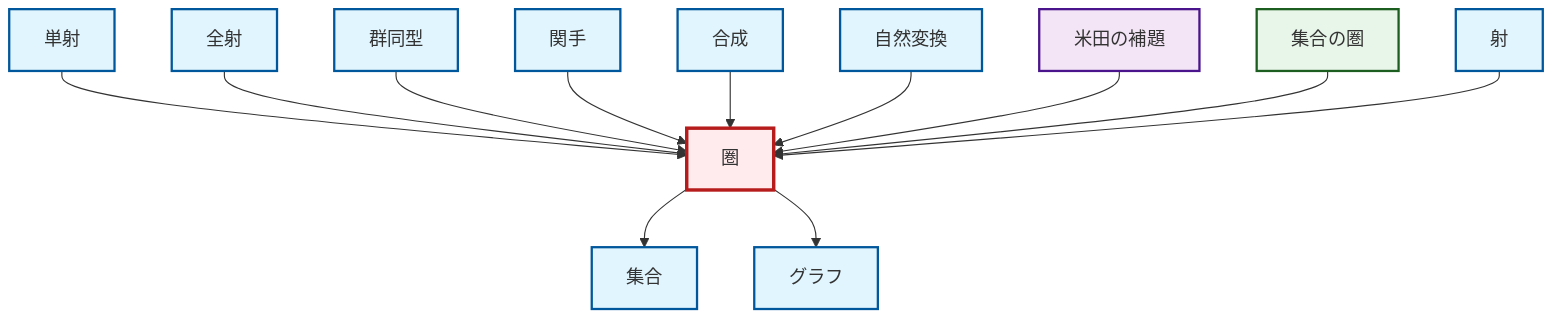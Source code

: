 graph TD
    classDef definition fill:#e1f5fe,stroke:#01579b,stroke-width:2px
    classDef theorem fill:#f3e5f5,stroke:#4a148c,stroke-width:2px
    classDef axiom fill:#fff3e0,stroke:#e65100,stroke-width:2px
    classDef example fill:#e8f5e9,stroke:#1b5e20,stroke-width:2px
    classDef current fill:#ffebee,stroke:#b71c1c,stroke-width:3px
    def-composition["合成"]:::definition
    def-monomorphism["単射"]:::definition
    def-graph["グラフ"]:::definition
    def-functor["関手"]:::definition
    def-morphism["射"]:::definition
    def-isomorphism["群同型"]:::definition
    thm-yoneda["米田の補題"]:::theorem
    ex-set-category["集合の圏"]:::example
    def-natural-transformation["自然変換"]:::definition
    def-category["圏"]:::definition
    def-epimorphism["全射"]:::definition
    def-set["集合"]:::definition
    def-monomorphism --> def-category
    def-epimorphism --> def-category
    def-isomorphism --> def-category
    def-category --> def-set
    def-functor --> def-category
    def-composition --> def-category
    def-natural-transformation --> def-category
    def-category --> def-graph
    thm-yoneda --> def-category
    ex-set-category --> def-category
    def-morphism --> def-category
    class def-category current